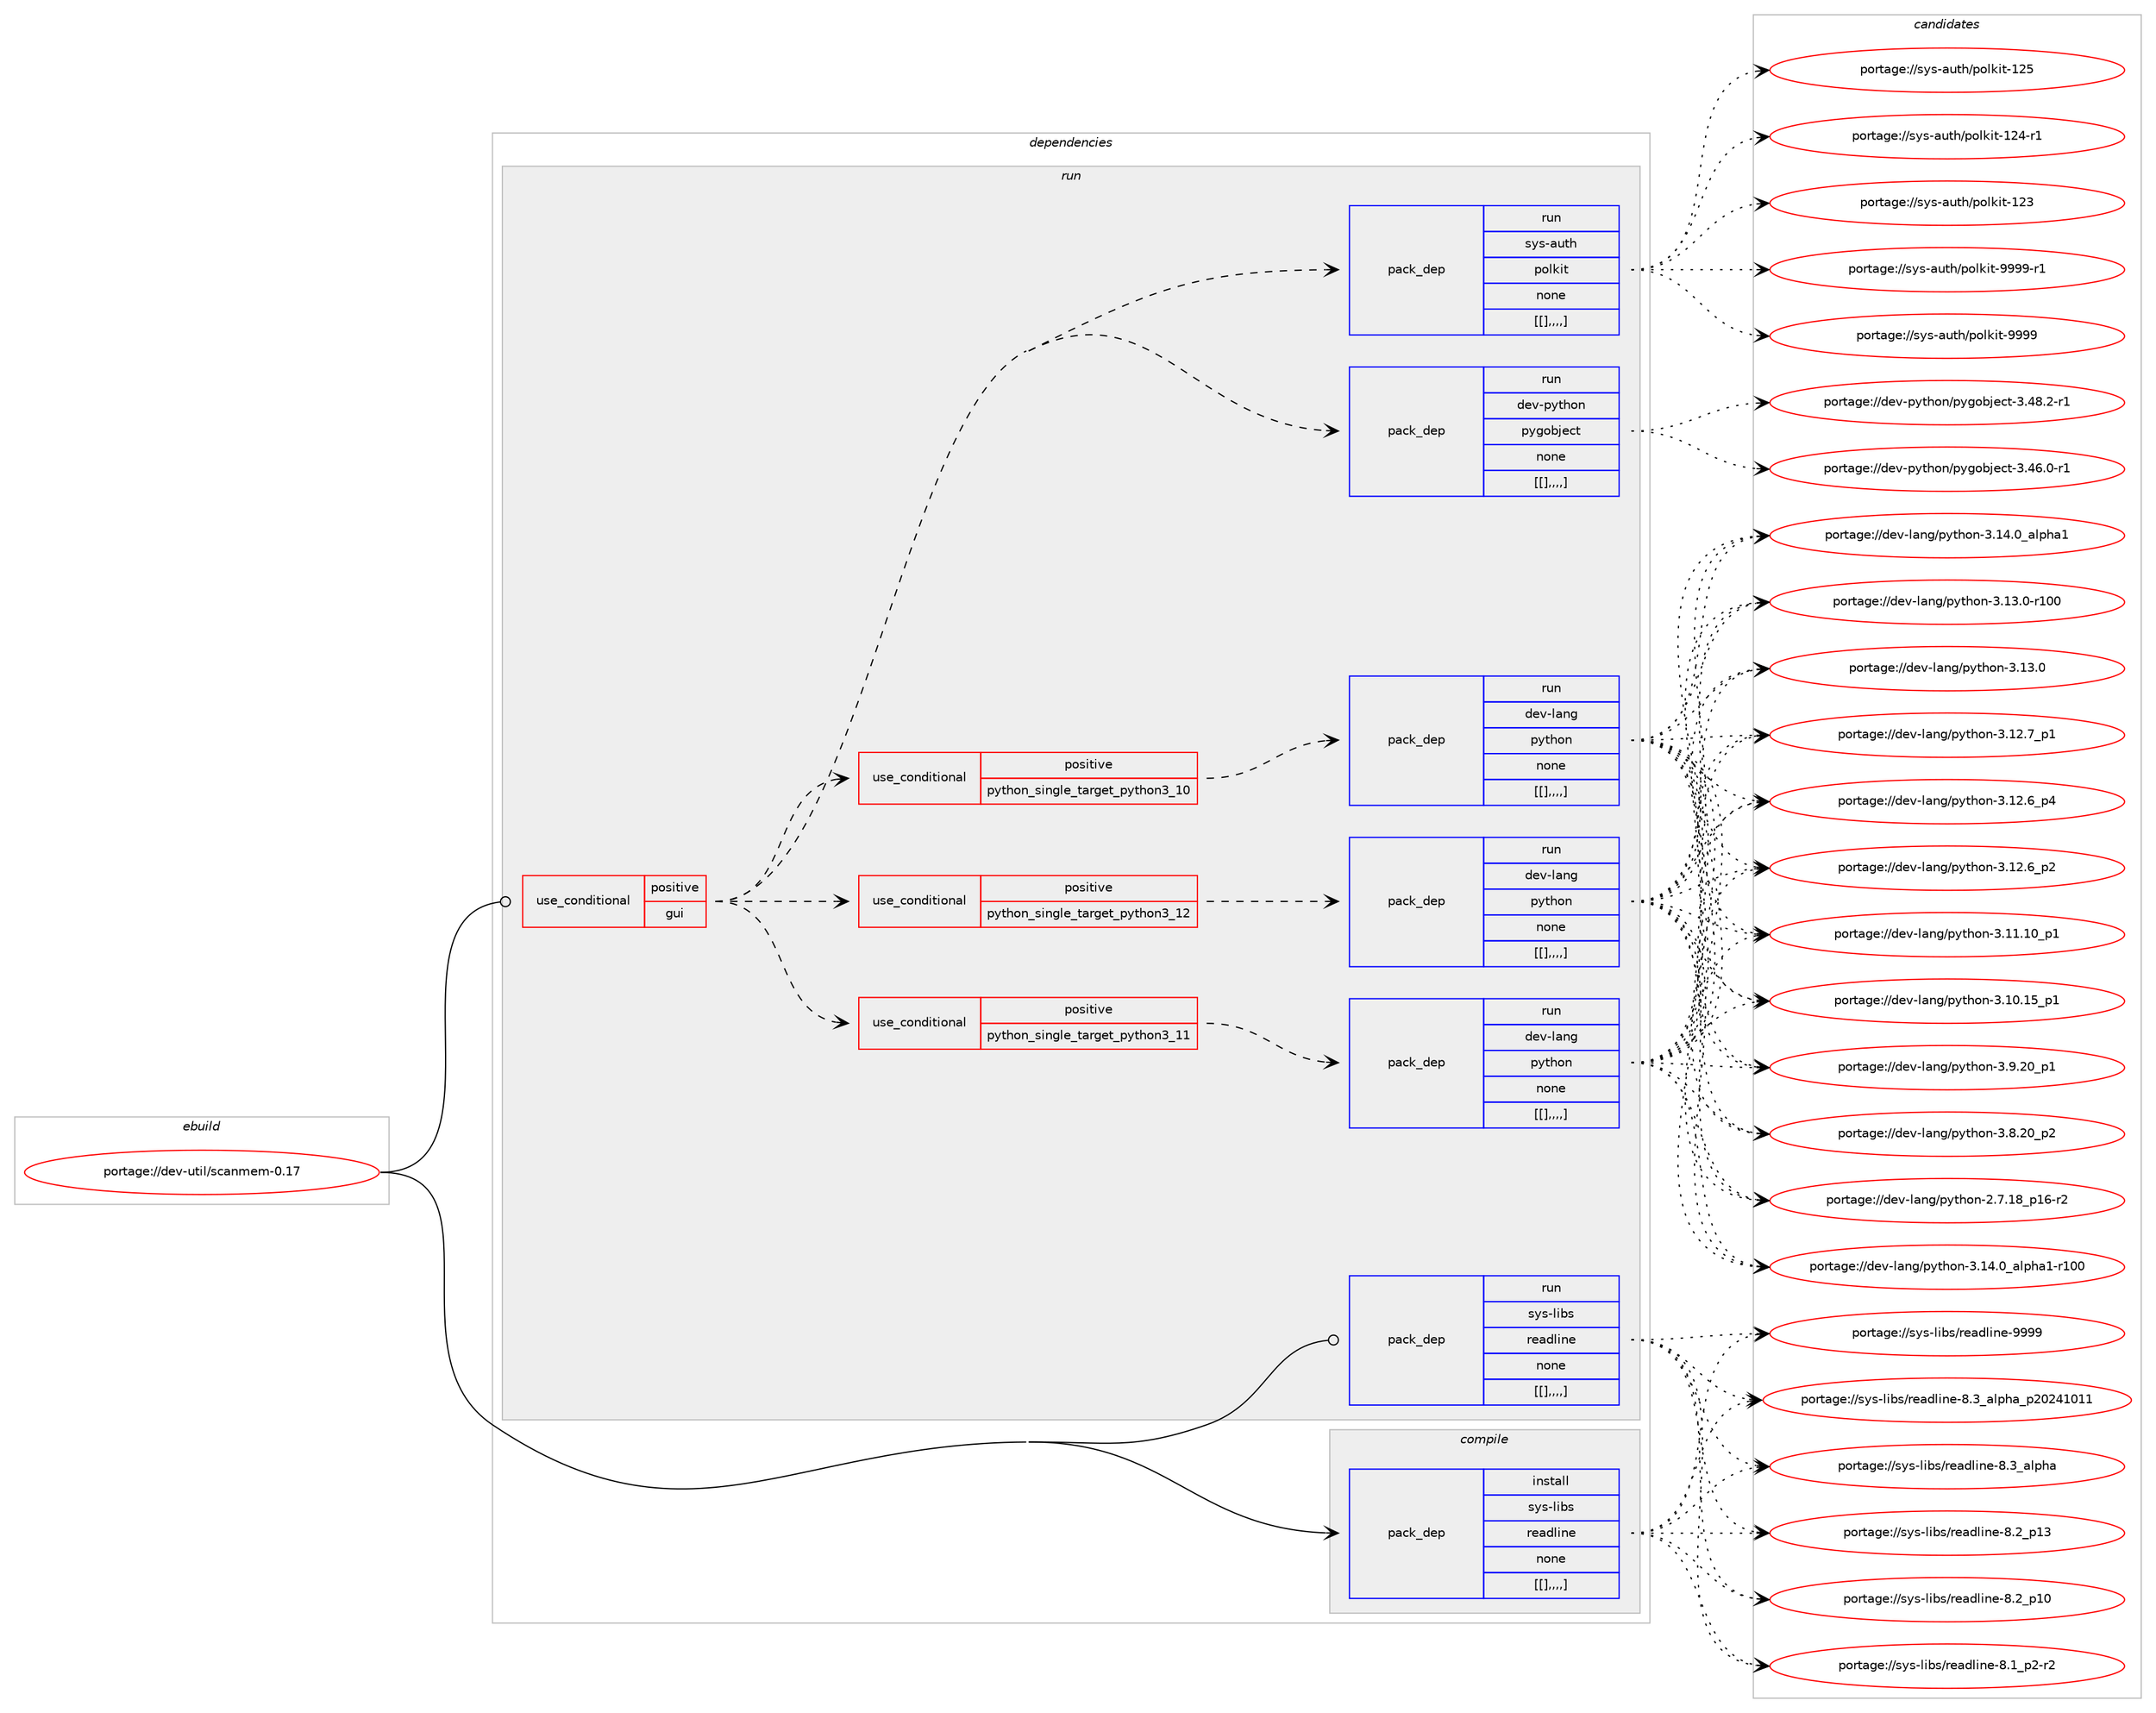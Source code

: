 digraph prolog {

# *************
# Graph options
# *************

newrank=true;
concentrate=true;
compound=true;
graph [rankdir=LR,fontname=Helvetica,fontsize=10,ranksep=1.5];#, ranksep=2.5, nodesep=0.2];
edge  [arrowhead=vee];
node  [fontname=Helvetica,fontsize=10];

# **********
# The ebuild
# **********

subgraph cluster_leftcol {
color=gray;
label=<<i>ebuild</i>>;
id [label="portage://dev-util/scanmem-0.17", color=red, width=4, href="../dev-util/scanmem-0.17.svg"];
}

# ****************
# The dependencies
# ****************

subgraph cluster_midcol {
color=gray;
label=<<i>dependencies</i>>;
subgraph cluster_compile {
fillcolor="#eeeeee";
style=filled;
label=<<i>compile</i>>;
subgraph pack163525 {
dependency231508 [label=<<TABLE BORDER="0" CELLBORDER="1" CELLSPACING="0" CELLPADDING="4" WIDTH="220"><TR><TD ROWSPAN="6" CELLPADDING="30">pack_dep</TD></TR><TR><TD WIDTH="110">install</TD></TR><TR><TD>sys-libs</TD></TR><TR><TD>readline</TD></TR><TR><TD>none</TD></TR><TR><TD>[[],,,,]</TD></TR></TABLE>>, shape=none, color=blue];
}
id:e -> dependency231508:w [weight=20,style="solid",arrowhead="vee"];
}
subgraph cluster_compileandrun {
fillcolor="#eeeeee";
style=filled;
label=<<i>compile and run</i>>;
}
subgraph cluster_run {
fillcolor="#eeeeee";
style=filled;
label=<<i>run</i>>;
subgraph cond66479 {
dependency231617 [label=<<TABLE BORDER="0" CELLBORDER="1" CELLSPACING="0" CELLPADDING="4"><TR><TD ROWSPAN="3" CELLPADDING="10">use_conditional</TD></TR><TR><TD>positive</TD></TR><TR><TD>gui</TD></TR></TABLE>>, shape=none, color=red];
subgraph cond66484 {
dependency231636 [label=<<TABLE BORDER="0" CELLBORDER="1" CELLSPACING="0" CELLPADDING="4"><TR><TD ROWSPAN="3" CELLPADDING="10">use_conditional</TD></TR><TR><TD>positive</TD></TR><TR><TD>python_single_target_python3_10</TD></TR></TABLE>>, shape=none, color=red];
subgraph pack163630 {
dependency231671 [label=<<TABLE BORDER="0" CELLBORDER="1" CELLSPACING="0" CELLPADDING="4" WIDTH="220"><TR><TD ROWSPAN="6" CELLPADDING="30">pack_dep</TD></TR><TR><TD WIDTH="110">run</TD></TR><TR><TD>dev-lang</TD></TR><TR><TD>python</TD></TR><TR><TD>none</TD></TR><TR><TD>[[],,,,]</TD></TR></TABLE>>, shape=none, color=blue];
}
dependency231636:e -> dependency231671:w [weight=20,style="dashed",arrowhead="vee"];
}
dependency231617:e -> dependency231636:w [weight=20,style="dashed",arrowhead="vee"];
subgraph cond66505 {
dependency231730 [label=<<TABLE BORDER="0" CELLBORDER="1" CELLSPACING="0" CELLPADDING="4"><TR><TD ROWSPAN="3" CELLPADDING="10">use_conditional</TD></TR><TR><TD>positive</TD></TR><TR><TD>python_single_target_python3_11</TD></TR></TABLE>>, shape=none, color=red];
subgraph pack163680 {
dependency231734 [label=<<TABLE BORDER="0" CELLBORDER="1" CELLSPACING="0" CELLPADDING="4" WIDTH="220"><TR><TD ROWSPAN="6" CELLPADDING="30">pack_dep</TD></TR><TR><TD WIDTH="110">run</TD></TR><TR><TD>dev-lang</TD></TR><TR><TD>python</TD></TR><TR><TD>none</TD></TR><TR><TD>[[],,,,]</TD></TR></TABLE>>, shape=none, color=blue];
}
dependency231730:e -> dependency231734:w [weight=20,style="dashed",arrowhead="vee"];
}
dependency231617:e -> dependency231730:w [weight=20,style="dashed",arrowhead="vee"];
subgraph cond66518 {
dependency231737 [label=<<TABLE BORDER="0" CELLBORDER="1" CELLSPACING="0" CELLPADDING="4"><TR><TD ROWSPAN="3" CELLPADDING="10">use_conditional</TD></TR><TR><TD>positive</TD></TR><TR><TD>python_single_target_python3_12</TD></TR></TABLE>>, shape=none, color=red];
subgraph pack163687 {
dependency231774 [label=<<TABLE BORDER="0" CELLBORDER="1" CELLSPACING="0" CELLPADDING="4" WIDTH="220"><TR><TD ROWSPAN="6" CELLPADDING="30">pack_dep</TD></TR><TR><TD WIDTH="110">run</TD></TR><TR><TD>dev-lang</TD></TR><TR><TD>python</TD></TR><TR><TD>none</TD></TR><TR><TD>[[],,,,]</TD></TR></TABLE>>, shape=none, color=blue];
}
dependency231737:e -> dependency231774:w [weight=20,style="dashed",arrowhead="vee"];
}
dependency231617:e -> dependency231737:w [weight=20,style="dashed",arrowhead="vee"];
subgraph pack163755 {
dependency231860 [label=<<TABLE BORDER="0" CELLBORDER="1" CELLSPACING="0" CELLPADDING="4" WIDTH="220"><TR><TD ROWSPAN="6" CELLPADDING="30">pack_dep</TD></TR><TR><TD WIDTH="110">run</TD></TR><TR><TD>dev-python</TD></TR><TR><TD>pygobject</TD></TR><TR><TD>none</TD></TR><TR><TD>[[],,,,]</TD></TR></TABLE>>, shape=none, color=blue];
}
dependency231617:e -> dependency231860:w [weight=20,style="dashed",arrowhead="vee"];
subgraph pack163784 {
dependency231869 [label=<<TABLE BORDER="0" CELLBORDER="1" CELLSPACING="0" CELLPADDING="4" WIDTH="220"><TR><TD ROWSPAN="6" CELLPADDING="30">pack_dep</TD></TR><TR><TD WIDTH="110">run</TD></TR><TR><TD>sys-auth</TD></TR><TR><TD>polkit</TD></TR><TR><TD>none</TD></TR><TR><TD>[[],,,,]</TD></TR></TABLE>>, shape=none, color=blue];
}
dependency231617:e -> dependency231869:w [weight=20,style="dashed",arrowhead="vee"];
}
id:e -> dependency231617:w [weight=20,style="solid",arrowhead="odot"];
subgraph pack163787 {
dependency231927 [label=<<TABLE BORDER="0" CELLBORDER="1" CELLSPACING="0" CELLPADDING="4" WIDTH="220"><TR><TD ROWSPAN="6" CELLPADDING="30">pack_dep</TD></TR><TR><TD WIDTH="110">run</TD></TR><TR><TD>sys-libs</TD></TR><TR><TD>readline</TD></TR><TR><TD>none</TD></TR><TR><TD>[[],,,,]</TD></TR></TABLE>>, shape=none, color=blue];
}
id:e -> dependency231927:w [weight=20,style="solid",arrowhead="odot"];
}
}

# **************
# The candidates
# **************

subgraph cluster_choices {
rank=same;
color=gray;
label=<<i>candidates</i>>;

subgraph choice163001 {
color=black;
nodesep=1;
choice115121115451081059811547114101971001081051101014557575757 [label="portage://sys-libs/readline-9999", color=red, width=4,href="../sys-libs/readline-9999.svg"];
choice1151211154510810598115471141019710010810511010145564651959710811210497951125048505249484949 [label="portage://sys-libs/readline-8.3_alpha_p20241011", color=red, width=4,href="../sys-libs/readline-8.3_alpha_p20241011.svg"];
choice1151211154510810598115471141019710010810511010145564651959710811210497 [label="portage://sys-libs/readline-8.3_alpha", color=red, width=4,href="../sys-libs/readline-8.3_alpha.svg"];
choice1151211154510810598115471141019710010810511010145564650951124951 [label="portage://sys-libs/readline-8.2_p13", color=red, width=4,href="../sys-libs/readline-8.2_p13.svg"];
choice1151211154510810598115471141019710010810511010145564650951124948 [label="portage://sys-libs/readline-8.2_p10", color=red, width=4,href="../sys-libs/readline-8.2_p10.svg"];
choice115121115451081059811547114101971001081051101014556464995112504511450 [label="portage://sys-libs/readline-8.1_p2-r2", color=red, width=4,href="../sys-libs/readline-8.1_p2-r2.svg"];
dependency231508:e -> choice115121115451081059811547114101971001081051101014557575757:w [style=dotted,weight="100"];
dependency231508:e -> choice1151211154510810598115471141019710010810511010145564651959710811210497951125048505249484949:w [style=dotted,weight="100"];
dependency231508:e -> choice1151211154510810598115471141019710010810511010145564651959710811210497:w [style=dotted,weight="100"];
dependency231508:e -> choice1151211154510810598115471141019710010810511010145564650951124951:w [style=dotted,weight="100"];
dependency231508:e -> choice1151211154510810598115471141019710010810511010145564650951124948:w [style=dotted,weight="100"];
dependency231508:e -> choice115121115451081059811547114101971001081051101014556464995112504511450:w [style=dotted,weight="100"];
}
subgraph choice163025 {
color=black;
nodesep=1;
choice100101118451089711010347112121116104111110455146495246489597108112104974945114494848 [label="portage://dev-lang/python-3.14.0_alpha1-r100", color=red, width=4,href="../dev-lang/python-3.14.0_alpha1-r100.svg"];
choice1001011184510897110103471121211161041111104551464952464895971081121049749 [label="portage://dev-lang/python-3.14.0_alpha1", color=red, width=4,href="../dev-lang/python-3.14.0_alpha1.svg"];
choice1001011184510897110103471121211161041111104551464951464845114494848 [label="portage://dev-lang/python-3.13.0-r100", color=red, width=4,href="../dev-lang/python-3.13.0-r100.svg"];
choice10010111845108971101034711212111610411111045514649514648 [label="portage://dev-lang/python-3.13.0", color=red, width=4,href="../dev-lang/python-3.13.0.svg"];
choice100101118451089711010347112121116104111110455146495046559511249 [label="portage://dev-lang/python-3.12.7_p1", color=red, width=4,href="../dev-lang/python-3.12.7_p1.svg"];
choice100101118451089711010347112121116104111110455146495046549511252 [label="portage://dev-lang/python-3.12.6_p4", color=red, width=4,href="../dev-lang/python-3.12.6_p4.svg"];
choice100101118451089711010347112121116104111110455146495046549511250 [label="portage://dev-lang/python-3.12.6_p2", color=red, width=4,href="../dev-lang/python-3.12.6_p2.svg"];
choice10010111845108971101034711212111610411111045514649494649489511249 [label="portage://dev-lang/python-3.11.10_p1", color=red, width=4,href="../dev-lang/python-3.11.10_p1.svg"];
choice10010111845108971101034711212111610411111045514649484649539511249 [label="portage://dev-lang/python-3.10.15_p1", color=red, width=4,href="../dev-lang/python-3.10.15_p1.svg"];
choice100101118451089711010347112121116104111110455146574650489511249 [label="portage://dev-lang/python-3.9.20_p1", color=red, width=4,href="../dev-lang/python-3.9.20_p1.svg"];
choice100101118451089711010347112121116104111110455146564650489511250 [label="portage://dev-lang/python-3.8.20_p2", color=red, width=4,href="../dev-lang/python-3.8.20_p2.svg"];
choice100101118451089711010347112121116104111110455046554649569511249544511450 [label="portage://dev-lang/python-2.7.18_p16-r2", color=red, width=4,href="../dev-lang/python-2.7.18_p16-r2.svg"];
dependency231671:e -> choice100101118451089711010347112121116104111110455146495246489597108112104974945114494848:w [style=dotted,weight="100"];
dependency231671:e -> choice1001011184510897110103471121211161041111104551464952464895971081121049749:w [style=dotted,weight="100"];
dependency231671:e -> choice1001011184510897110103471121211161041111104551464951464845114494848:w [style=dotted,weight="100"];
dependency231671:e -> choice10010111845108971101034711212111610411111045514649514648:w [style=dotted,weight="100"];
dependency231671:e -> choice100101118451089711010347112121116104111110455146495046559511249:w [style=dotted,weight="100"];
dependency231671:e -> choice100101118451089711010347112121116104111110455146495046549511252:w [style=dotted,weight="100"];
dependency231671:e -> choice100101118451089711010347112121116104111110455146495046549511250:w [style=dotted,weight="100"];
dependency231671:e -> choice10010111845108971101034711212111610411111045514649494649489511249:w [style=dotted,weight="100"];
dependency231671:e -> choice10010111845108971101034711212111610411111045514649484649539511249:w [style=dotted,weight="100"];
dependency231671:e -> choice100101118451089711010347112121116104111110455146574650489511249:w [style=dotted,weight="100"];
dependency231671:e -> choice100101118451089711010347112121116104111110455146564650489511250:w [style=dotted,weight="100"];
dependency231671:e -> choice100101118451089711010347112121116104111110455046554649569511249544511450:w [style=dotted,weight="100"];
}
subgraph choice163040 {
color=black;
nodesep=1;
choice100101118451089711010347112121116104111110455146495246489597108112104974945114494848 [label="portage://dev-lang/python-3.14.0_alpha1-r100", color=red, width=4,href="../dev-lang/python-3.14.0_alpha1-r100.svg"];
choice1001011184510897110103471121211161041111104551464952464895971081121049749 [label="portage://dev-lang/python-3.14.0_alpha1", color=red, width=4,href="../dev-lang/python-3.14.0_alpha1.svg"];
choice1001011184510897110103471121211161041111104551464951464845114494848 [label="portage://dev-lang/python-3.13.0-r100", color=red, width=4,href="../dev-lang/python-3.13.0-r100.svg"];
choice10010111845108971101034711212111610411111045514649514648 [label="portage://dev-lang/python-3.13.0", color=red, width=4,href="../dev-lang/python-3.13.0.svg"];
choice100101118451089711010347112121116104111110455146495046559511249 [label="portage://dev-lang/python-3.12.7_p1", color=red, width=4,href="../dev-lang/python-3.12.7_p1.svg"];
choice100101118451089711010347112121116104111110455146495046549511252 [label="portage://dev-lang/python-3.12.6_p4", color=red, width=4,href="../dev-lang/python-3.12.6_p4.svg"];
choice100101118451089711010347112121116104111110455146495046549511250 [label="portage://dev-lang/python-3.12.6_p2", color=red, width=4,href="../dev-lang/python-3.12.6_p2.svg"];
choice10010111845108971101034711212111610411111045514649494649489511249 [label="portage://dev-lang/python-3.11.10_p1", color=red, width=4,href="../dev-lang/python-3.11.10_p1.svg"];
choice10010111845108971101034711212111610411111045514649484649539511249 [label="portage://dev-lang/python-3.10.15_p1", color=red, width=4,href="../dev-lang/python-3.10.15_p1.svg"];
choice100101118451089711010347112121116104111110455146574650489511249 [label="portage://dev-lang/python-3.9.20_p1", color=red, width=4,href="../dev-lang/python-3.9.20_p1.svg"];
choice100101118451089711010347112121116104111110455146564650489511250 [label="portage://dev-lang/python-3.8.20_p2", color=red, width=4,href="../dev-lang/python-3.8.20_p2.svg"];
choice100101118451089711010347112121116104111110455046554649569511249544511450 [label="portage://dev-lang/python-2.7.18_p16-r2", color=red, width=4,href="../dev-lang/python-2.7.18_p16-r2.svg"];
dependency231734:e -> choice100101118451089711010347112121116104111110455146495246489597108112104974945114494848:w [style=dotted,weight="100"];
dependency231734:e -> choice1001011184510897110103471121211161041111104551464952464895971081121049749:w [style=dotted,weight="100"];
dependency231734:e -> choice1001011184510897110103471121211161041111104551464951464845114494848:w [style=dotted,weight="100"];
dependency231734:e -> choice10010111845108971101034711212111610411111045514649514648:w [style=dotted,weight="100"];
dependency231734:e -> choice100101118451089711010347112121116104111110455146495046559511249:w [style=dotted,weight="100"];
dependency231734:e -> choice100101118451089711010347112121116104111110455146495046549511252:w [style=dotted,weight="100"];
dependency231734:e -> choice100101118451089711010347112121116104111110455146495046549511250:w [style=dotted,weight="100"];
dependency231734:e -> choice10010111845108971101034711212111610411111045514649494649489511249:w [style=dotted,weight="100"];
dependency231734:e -> choice10010111845108971101034711212111610411111045514649484649539511249:w [style=dotted,weight="100"];
dependency231734:e -> choice100101118451089711010347112121116104111110455146574650489511249:w [style=dotted,weight="100"];
dependency231734:e -> choice100101118451089711010347112121116104111110455146564650489511250:w [style=dotted,weight="100"];
dependency231734:e -> choice100101118451089711010347112121116104111110455046554649569511249544511450:w [style=dotted,weight="100"];
}
subgraph choice163055 {
color=black;
nodesep=1;
choice100101118451089711010347112121116104111110455146495246489597108112104974945114494848 [label="portage://dev-lang/python-3.14.0_alpha1-r100", color=red, width=4,href="../dev-lang/python-3.14.0_alpha1-r100.svg"];
choice1001011184510897110103471121211161041111104551464952464895971081121049749 [label="portage://dev-lang/python-3.14.0_alpha1", color=red, width=4,href="../dev-lang/python-3.14.0_alpha1.svg"];
choice1001011184510897110103471121211161041111104551464951464845114494848 [label="portage://dev-lang/python-3.13.0-r100", color=red, width=4,href="../dev-lang/python-3.13.0-r100.svg"];
choice10010111845108971101034711212111610411111045514649514648 [label="portage://dev-lang/python-3.13.0", color=red, width=4,href="../dev-lang/python-3.13.0.svg"];
choice100101118451089711010347112121116104111110455146495046559511249 [label="portage://dev-lang/python-3.12.7_p1", color=red, width=4,href="../dev-lang/python-3.12.7_p1.svg"];
choice100101118451089711010347112121116104111110455146495046549511252 [label="portage://dev-lang/python-3.12.6_p4", color=red, width=4,href="../dev-lang/python-3.12.6_p4.svg"];
choice100101118451089711010347112121116104111110455146495046549511250 [label="portage://dev-lang/python-3.12.6_p2", color=red, width=4,href="../dev-lang/python-3.12.6_p2.svg"];
choice10010111845108971101034711212111610411111045514649494649489511249 [label="portage://dev-lang/python-3.11.10_p1", color=red, width=4,href="../dev-lang/python-3.11.10_p1.svg"];
choice10010111845108971101034711212111610411111045514649484649539511249 [label="portage://dev-lang/python-3.10.15_p1", color=red, width=4,href="../dev-lang/python-3.10.15_p1.svg"];
choice100101118451089711010347112121116104111110455146574650489511249 [label="portage://dev-lang/python-3.9.20_p1", color=red, width=4,href="../dev-lang/python-3.9.20_p1.svg"];
choice100101118451089711010347112121116104111110455146564650489511250 [label="portage://dev-lang/python-3.8.20_p2", color=red, width=4,href="../dev-lang/python-3.8.20_p2.svg"];
choice100101118451089711010347112121116104111110455046554649569511249544511450 [label="portage://dev-lang/python-2.7.18_p16-r2", color=red, width=4,href="../dev-lang/python-2.7.18_p16-r2.svg"];
dependency231774:e -> choice100101118451089711010347112121116104111110455146495246489597108112104974945114494848:w [style=dotted,weight="100"];
dependency231774:e -> choice1001011184510897110103471121211161041111104551464952464895971081121049749:w [style=dotted,weight="100"];
dependency231774:e -> choice1001011184510897110103471121211161041111104551464951464845114494848:w [style=dotted,weight="100"];
dependency231774:e -> choice10010111845108971101034711212111610411111045514649514648:w [style=dotted,weight="100"];
dependency231774:e -> choice100101118451089711010347112121116104111110455146495046559511249:w [style=dotted,weight="100"];
dependency231774:e -> choice100101118451089711010347112121116104111110455146495046549511252:w [style=dotted,weight="100"];
dependency231774:e -> choice100101118451089711010347112121116104111110455146495046549511250:w [style=dotted,weight="100"];
dependency231774:e -> choice10010111845108971101034711212111610411111045514649494649489511249:w [style=dotted,weight="100"];
dependency231774:e -> choice10010111845108971101034711212111610411111045514649484649539511249:w [style=dotted,weight="100"];
dependency231774:e -> choice100101118451089711010347112121116104111110455146574650489511249:w [style=dotted,weight="100"];
dependency231774:e -> choice100101118451089711010347112121116104111110455146564650489511250:w [style=dotted,weight="100"];
dependency231774:e -> choice100101118451089711010347112121116104111110455046554649569511249544511450:w [style=dotted,weight="100"];
}
subgraph choice163067 {
color=black;
nodesep=1;
choice10010111845112121116104111110471121211031119810610199116455146525646504511449 [label="portage://dev-python/pygobject-3.48.2-r1", color=red, width=4,href="../dev-python/pygobject-3.48.2-r1.svg"];
choice10010111845112121116104111110471121211031119810610199116455146525446484511449 [label="portage://dev-python/pygobject-3.46.0-r1", color=red, width=4,href="../dev-python/pygobject-3.46.0-r1.svg"];
dependency231860:e -> choice10010111845112121116104111110471121211031119810610199116455146525646504511449:w [style=dotted,weight="100"];
dependency231860:e -> choice10010111845112121116104111110471121211031119810610199116455146525446484511449:w [style=dotted,weight="100"];
}
subgraph choice163121 {
color=black;
nodesep=1;
choice11512111545971171161044711211110810710511645575757574511449 [label="portage://sys-auth/polkit-9999-r1", color=red, width=4,href="../sys-auth/polkit-9999-r1.svg"];
choice1151211154597117116104471121111081071051164557575757 [label="portage://sys-auth/polkit-9999", color=red, width=4,href="../sys-auth/polkit-9999.svg"];
choice11512111545971171161044711211110810710511645495053 [label="portage://sys-auth/polkit-125", color=red, width=4,href="../sys-auth/polkit-125.svg"];
choice115121115459711711610447112111108107105116454950524511449 [label="portage://sys-auth/polkit-124-r1", color=red, width=4,href="../sys-auth/polkit-124-r1.svg"];
choice11512111545971171161044711211110810710511645495051 [label="portage://sys-auth/polkit-123", color=red, width=4,href="../sys-auth/polkit-123.svg"];
dependency231869:e -> choice11512111545971171161044711211110810710511645575757574511449:w [style=dotted,weight="100"];
dependency231869:e -> choice1151211154597117116104471121111081071051164557575757:w [style=dotted,weight="100"];
dependency231869:e -> choice11512111545971171161044711211110810710511645495053:w [style=dotted,weight="100"];
dependency231869:e -> choice115121115459711711610447112111108107105116454950524511449:w [style=dotted,weight="100"];
dependency231869:e -> choice11512111545971171161044711211110810710511645495051:w [style=dotted,weight="100"];
}
subgraph choice163142 {
color=black;
nodesep=1;
choice115121115451081059811547114101971001081051101014557575757 [label="portage://sys-libs/readline-9999", color=red, width=4,href="../sys-libs/readline-9999.svg"];
choice1151211154510810598115471141019710010810511010145564651959710811210497951125048505249484949 [label="portage://sys-libs/readline-8.3_alpha_p20241011", color=red, width=4,href="../sys-libs/readline-8.3_alpha_p20241011.svg"];
choice1151211154510810598115471141019710010810511010145564651959710811210497 [label="portage://sys-libs/readline-8.3_alpha", color=red, width=4,href="../sys-libs/readline-8.3_alpha.svg"];
choice1151211154510810598115471141019710010810511010145564650951124951 [label="portage://sys-libs/readline-8.2_p13", color=red, width=4,href="../sys-libs/readline-8.2_p13.svg"];
choice1151211154510810598115471141019710010810511010145564650951124948 [label="portage://sys-libs/readline-8.2_p10", color=red, width=4,href="../sys-libs/readline-8.2_p10.svg"];
choice115121115451081059811547114101971001081051101014556464995112504511450 [label="portage://sys-libs/readline-8.1_p2-r2", color=red, width=4,href="../sys-libs/readline-8.1_p2-r2.svg"];
dependency231927:e -> choice115121115451081059811547114101971001081051101014557575757:w [style=dotted,weight="100"];
dependency231927:e -> choice1151211154510810598115471141019710010810511010145564651959710811210497951125048505249484949:w [style=dotted,weight="100"];
dependency231927:e -> choice1151211154510810598115471141019710010810511010145564651959710811210497:w [style=dotted,weight="100"];
dependency231927:e -> choice1151211154510810598115471141019710010810511010145564650951124951:w [style=dotted,weight="100"];
dependency231927:e -> choice1151211154510810598115471141019710010810511010145564650951124948:w [style=dotted,weight="100"];
dependency231927:e -> choice115121115451081059811547114101971001081051101014556464995112504511450:w [style=dotted,weight="100"];
}
}

}
